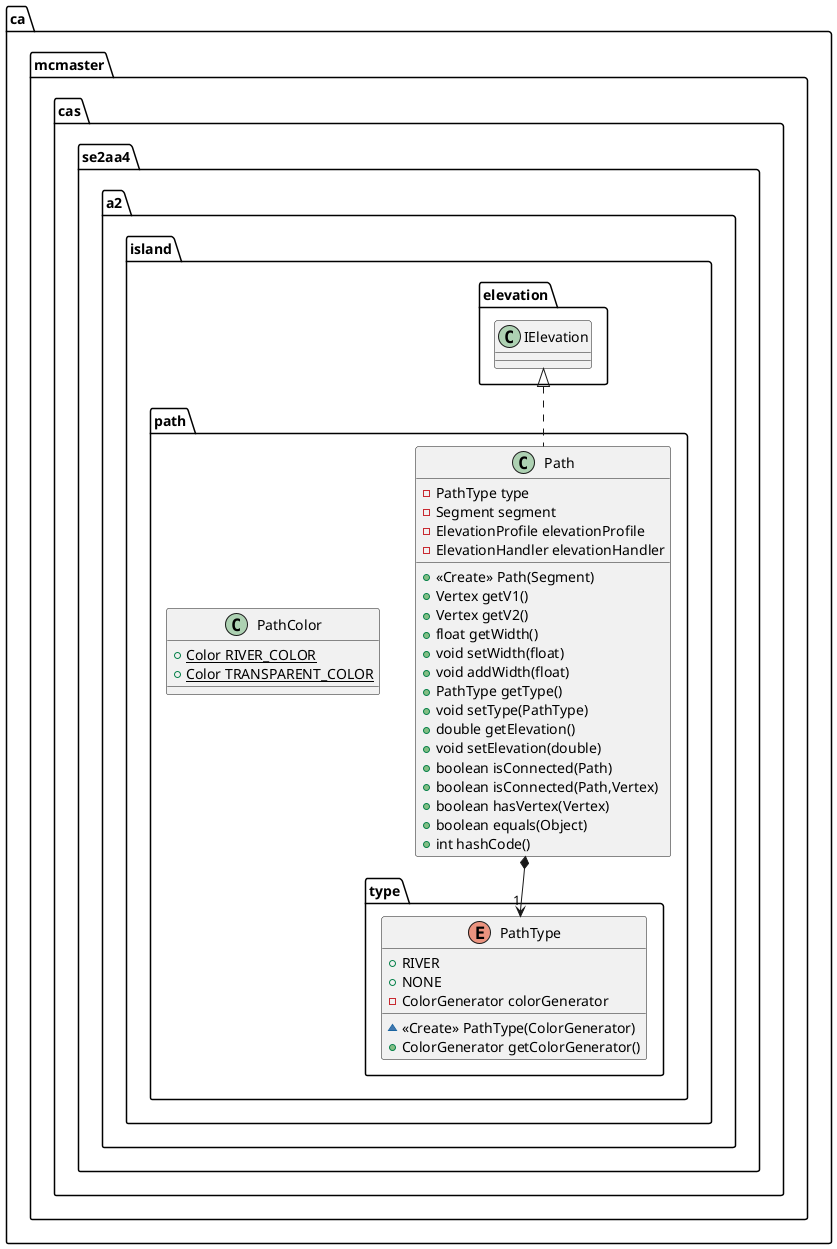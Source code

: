 @startuml
enum ca.mcmaster.cas.se2aa4.a2.island.path.type.PathType {
+  RIVER
+  NONE
- ColorGenerator colorGenerator
~ <<Create>> PathType(ColorGenerator)
+ ColorGenerator getColorGenerator()
}
class ca.mcmaster.cas.se2aa4.a2.island.path.Path {
- PathType type
- Segment segment
- ElevationProfile elevationProfile
- ElevationHandler elevationHandler
+ <<Create>> Path(Segment)
+ Vertex getV1()
+ Vertex getV2()
+ float getWidth()
+ void setWidth(float)
+ void addWidth(float)
+ PathType getType()
+ void setType(PathType)
+ double getElevation()
+ void setElevation(double)
+ boolean isConnected(Path)
+ boolean isConnected(Path,Vertex)
+ boolean hasVertex(Vertex)
+ boolean equals(Object)
+ int hashCode()
}
class ca.mcmaster.cas.se2aa4.a2.island.path.PathColor {
+ {static} Color RIVER_COLOR
+ {static} Color TRANSPARENT_COLOR
}


ca.mcmaster.cas.se2aa4.a2.island.elevation.IElevation <|.. ca.mcmaster.cas.se2aa4.a2.island.path.Path
ca.mcmaster.cas.se2aa4.a2.island.path.Path *--> "1" ca.mcmaster.cas.se2aa4.a2.island.path.type.PathType
@enduml